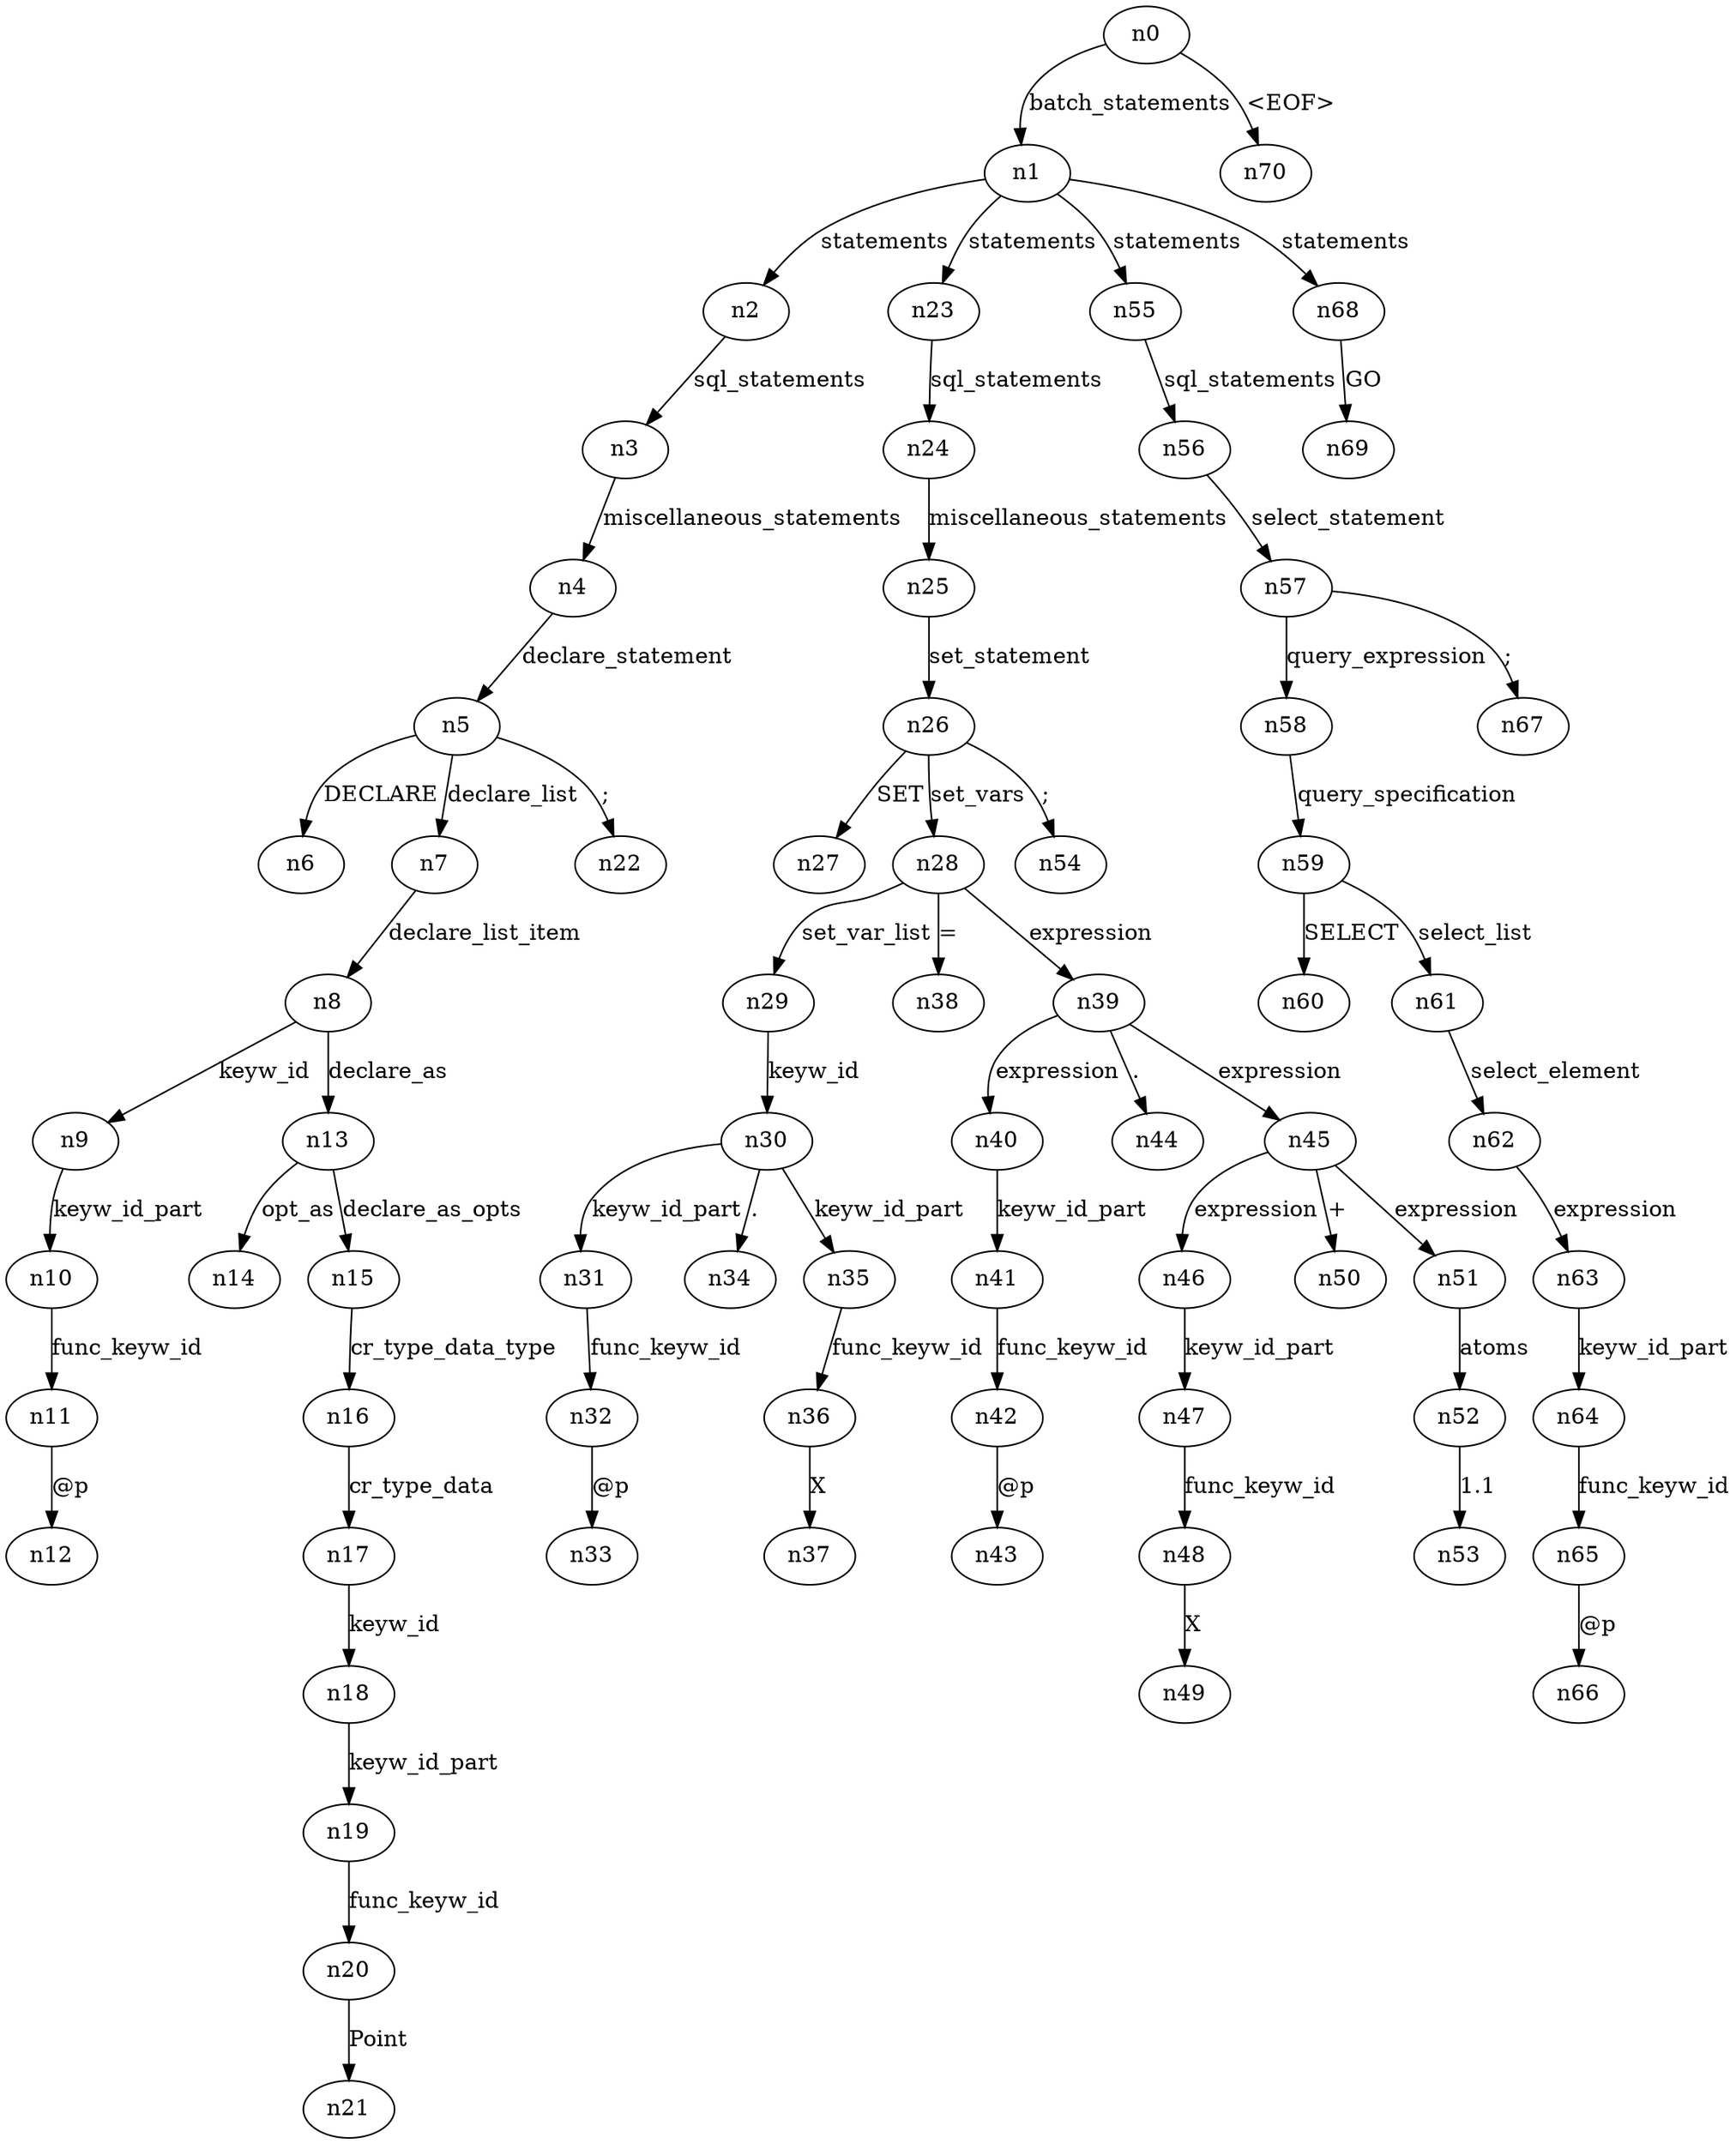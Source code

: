 digraph ParseTree {
  n0 -> n1 [label="batch_statements"];
  n1 -> n2 [label="statements"];
  n2 -> n3 [label="sql_statements"];
  n3 -> n4 [label="miscellaneous_statements"];
  n4 -> n5 [label="declare_statement"];
  n5 -> n6 [label="DECLARE"];
  n5 -> n7 [label="declare_list"];
  n7 -> n8 [label="declare_list_item"];
  n8 -> n9 [label="keyw_id"];
  n9 -> n10 [label="keyw_id_part"];
  n10 -> n11 [label="func_keyw_id"];
  n11 -> n12 [label="@p"];
  n8 -> n13 [label="declare_as"];
  n13 -> n14 [label="opt_as"];
  n13 -> n15 [label="declare_as_opts"];
  n15 -> n16 [label="cr_type_data_type"];
  n16 -> n17 [label="cr_type_data"];
  n17 -> n18 [label="keyw_id"];
  n18 -> n19 [label="keyw_id_part"];
  n19 -> n20 [label="func_keyw_id"];
  n20 -> n21 [label="Point"];
  n5 -> n22 [label=";"];
  n1 -> n23 [label="statements"];
  n23 -> n24 [label="sql_statements"];
  n24 -> n25 [label="miscellaneous_statements"];
  n25 -> n26 [label="set_statement"];
  n26 -> n27 [label="SET"];
  n26 -> n28 [label="set_vars"];
  n28 -> n29 [label="set_var_list"];
  n29 -> n30 [label="keyw_id"];
  n30 -> n31 [label="keyw_id_part"];
  n31 -> n32 [label="func_keyw_id"];
  n32 -> n33 [label="@p"];
  n30 -> n34 [label="."];
  n30 -> n35 [label="keyw_id_part"];
  n35 -> n36 [label="func_keyw_id"];
  n36 -> n37 [label="X"];
  n28 -> n38 [label="="];
  n28 -> n39 [label="expression"];
  n39 -> n40 [label="expression"];
  n40 -> n41 [label="keyw_id_part"];
  n41 -> n42 [label="func_keyw_id"];
  n42 -> n43 [label="@p"];
  n39 -> n44 [label="."];
  n39 -> n45 [label="expression"];
  n45 -> n46 [label="expression"];
  n46 -> n47 [label="keyw_id_part"];
  n47 -> n48 [label="func_keyw_id"];
  n48 -> n49 [label="X"];
  n45 -> n50 [label="+"];
  n45 -> n51 [label="expression"];
  n51 -> n52 [label="atoms"];
  n52 -> n53 [label="1.1"];
  n26 -> n54 [label=";"];
  n1 -> n55 [label="statements"];
  n55 -> n56 [label="sql_statements"];
  n56 -> n57 [label="select_statement"];
  n57 -> n58 [label="query_expression"];
  n58 -> n59 [label="query_specification"];
  n59 -> n60 [label="SELECT"];
  n59 -> n61 [label="select_list"];
  n61 -> n62 [label="select_element"];
  n62 -> n63 [label="expression"];
  n63 -> n64 [label="keyw_id_part"];
  n64 -> n65 [label="func_keyw_id"];
  n65 -> n66 [label="@p"];
  n57 -> n67 [label=";"];
  n1 -> n68 [label="statements"];
  n68 -> n69 [label="GO"];
  n0 -> n70 [label="<EOF>"];
}